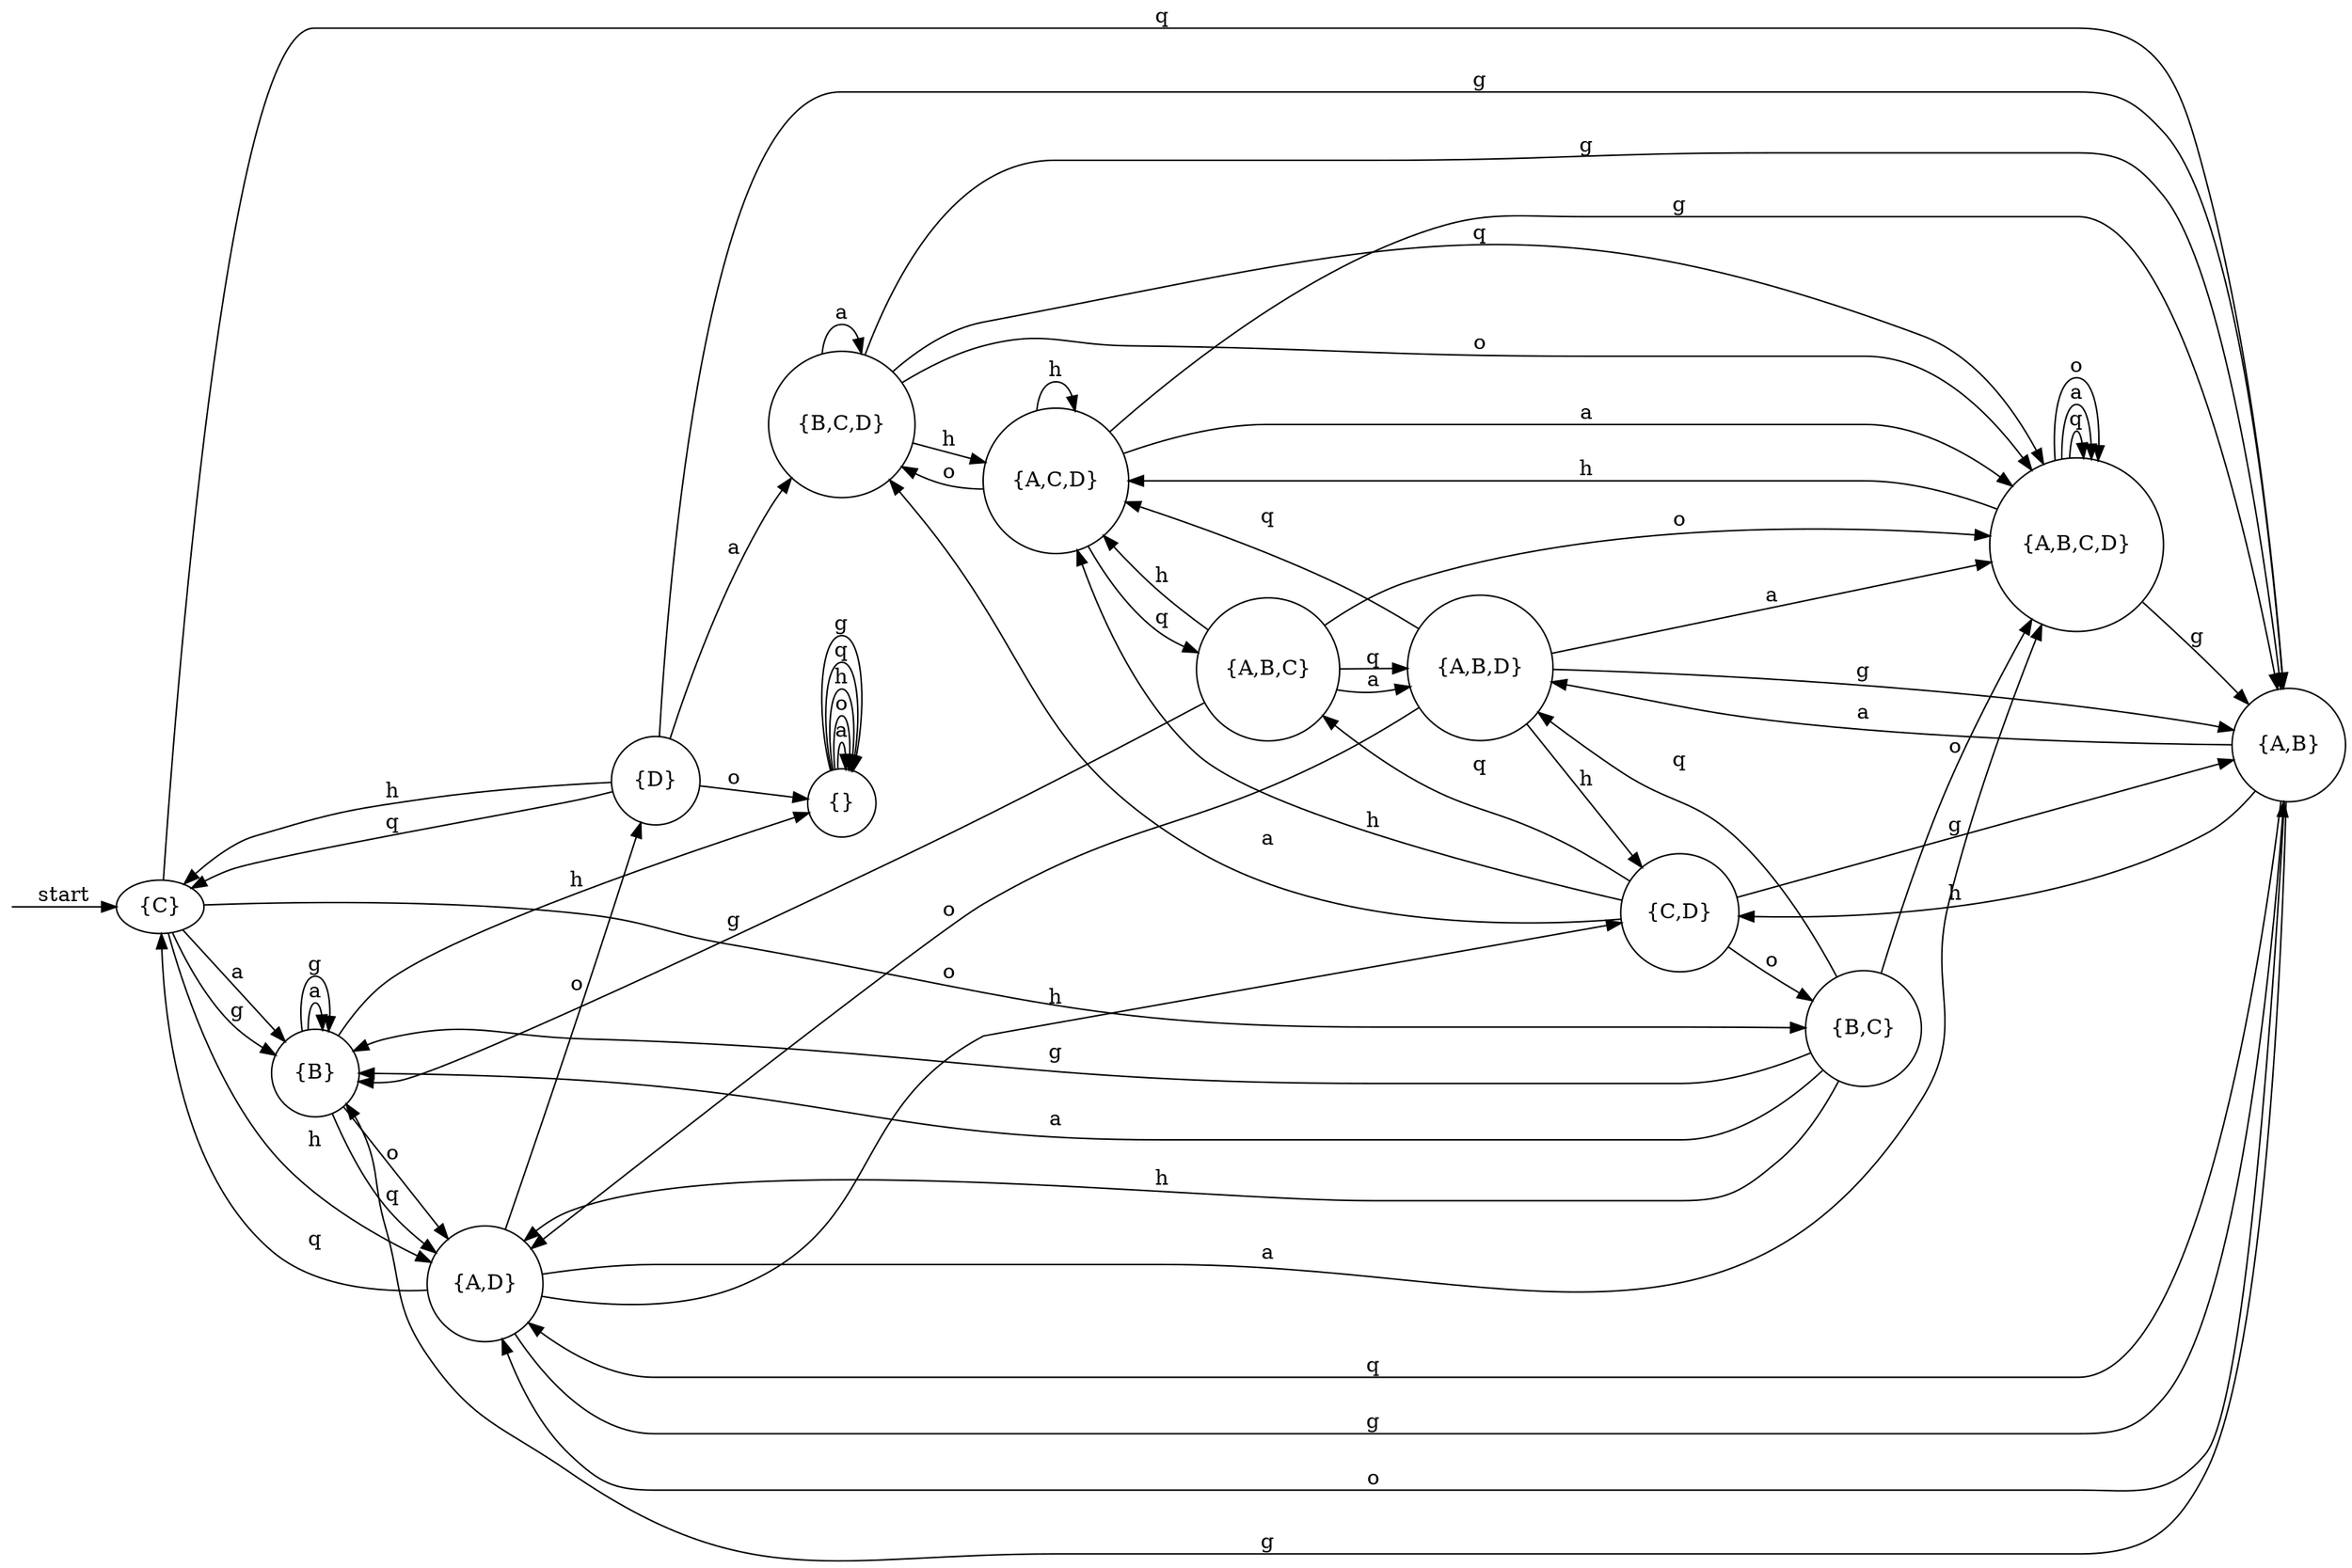 digraph dfa {
    rankdir = LR;
    __start [style = invis, shape = point];
    __start -> "{C}" [ label = "start" ];
    node [shape = doublecircle];
    node [shape = circle];
    "{}" -> "{}" [ label = "a" ];
    "{C}" -> "{B}" [ label = "a" ];
    "{A,B,C}" -> "{A,C,D}" [ label = "h" ];
    "{C}" -> "{B,C}" [ label = "o" ];
    "{C}" -> "{B}" [ label = "g" ];
    "{A,B,C,D}" -> "{A,B,C,D}" [ label = "q" ];
    "{A,B,C}" -> "{A,B,D}" [ label = "a" ];
    "{C}" -> "{A,D}" [ label = "h" ];
    "{A,B,C}" -> "{A,B,C,D}" [ label = "o" ];
    "{A,B}" -> "{A,B,D}" [ label = "a" ];
    "{}" -> "{}" [ label = "o" ];
    "{A,B}" -> "{C,D}" [ label = "h" ];
    "{A,B,C,D}" -> "{A,B}" [ label = "g" ];
    "{C}" -> "{A,B}" [ label = "q" ];
    "{}" -> "{}" [ label = "h" ];
    "{A,B,D}" -> "{A,C,D}" [ label = "q" ];
    "{A,B}" -> "{A,D}" [ label = "o" ];
    "{A,B,D}" -> "{A,B}" [ label = "g" ];
    "{D}" -> "{C}" [ label = "q" ];
    "{A,B}" -> "{B}" [ label = "g" ];
    "{A,B,D}" -> "{A,D}" [ label = "o" ];
    "{D}" -> "{A,B}" [ label = "g" ];
    "{B}" -> "{B}" [ label = "a" ];
    "{A,B}" -> "{A,D}" [ label = "q" ];
    "{}" -> "{}" [ label = "q" ];
    "{A,B,D}" -> "{C,D}" [ label = "h" ];
    "{D}" -> "{}" [ label = "o" ];
    "{C,D}" -> "{B,C,D}" [ label = "a" ];
    "{B,C,D}" -> "{A,B,C,D}" [ label = "o" ];
    "{A,B,C,D}" -> "{A,C,D}" [ label = "h" ];
    "{D}" -> "{C}" [ label = "h" ];
    "{A,B,C,D}" -> "{A,B,C,D}" [ label = "a" ];
    "{C,D}" -> "{A,C,D}" [ label = "h" ];
    "{A,B,C,D}" -> "{A,B,C,D}" [ label = "o" ];
    "{B,C,D}" -> "{A,C,D}" [ label = "h" ];
    "{A,B,D}" -> "{A,B,C,D}" [ label = "a" ];
    "{}" -> "{}" [ label = "g" ];
    "{B,C}" -> "{A,B,D}" [ label = "q" ];
    "{C,D}" -> "{A,B}" [ label = "g" ];
    "{A,B,C}" -> "{A,B,D}" [ label = "q" ];
    "{A,C,D}" -> "{A,B}" [ label = "g" ];
    "{A,C,D}" -> "{A,C,D}" [ label = "h" ];
    "{A,D}" -> "{A,B,C,D}" [ label = "a" ];
    "{A,C,D}" -> "{B,C,D}" [ label = "o" ];
    "{A,D}" -> "{D}" [ label = "o" ];
    "{A,C,D}" -> "{A,B,C,D}" [ label = "a" ];
    "{B,C}" -> "{B}" [ label = "g" ];
    "{C,D}" -> "{A,B,C}" [ label = "q" ];
    "{A,B,C}" -> "{B}" [ label = "g" ];
    "{A,C,D}" -> "{A,B,C}" [ label = "q" ];
    "{B,C,D}" -> "{A,B}" [ label = "g" ];
    "{A,D}" -> "{C,D}" [ label = "h" ];
    "{B,C,D}" -> "{B,C,D}" [ label = "a" ];
    "{C,D}" -> "{B,C}" [ label = "o" ];
    "{B,C,D}" -> "{A,B,C,D}" [ label = "q" ];
    "{D}" -> "{B,C,D}" [ label = "a" ];
    "{B}" -> "{B}" [ label = "g" ];
    "{B,C}" -> "{A,D}" [ label = "h" ];
    "{B,C}" -> "{A,B,C,D}" [ label = "o" ];
    "{B}" -> "{A,D}" [ label = "o" ];
    "{B,C}" -> "{B}" [ label = "a" ];
    "{B}" -> "{A,D}" [ label = "q" ];
    "{A,D}" -> "{A,B}" [ label = "g" ];
    "{A,D}" -> "{C}" [ label = "q" ];
    "{B}" -> "{}" [ label = "h" ];
}
